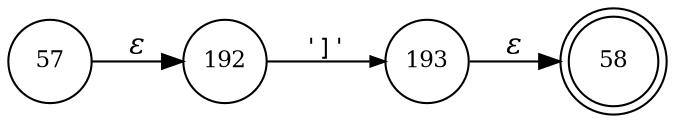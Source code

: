 digraph ATN {
rankdir=LR;
s58[fontsize=11, label="58", shape=doublecircle, fixedsize=true, width=.6];
s192[fontsize=11,label="192", shape=circle, fixedsize=true, width=.55, peripheries=1];
s193[fontsize=11,label="193", shape=circle, fixedsize=true, width=.55, peripheries=1];
s57[fontsize=11,label="57", shape=circle, fixedsize=true, width=.55, peripheries=1];
s57 -> s192 [fontname="Times-Italic", label="&epsilon;"];
s192 -> s193 [fontsize=11, fontname="Courier", arrowsize=.7, label = "']'", arrowhead = normal];
s193 -> s58 [fontname="Times-Italic", label="&epsilon;"];
}